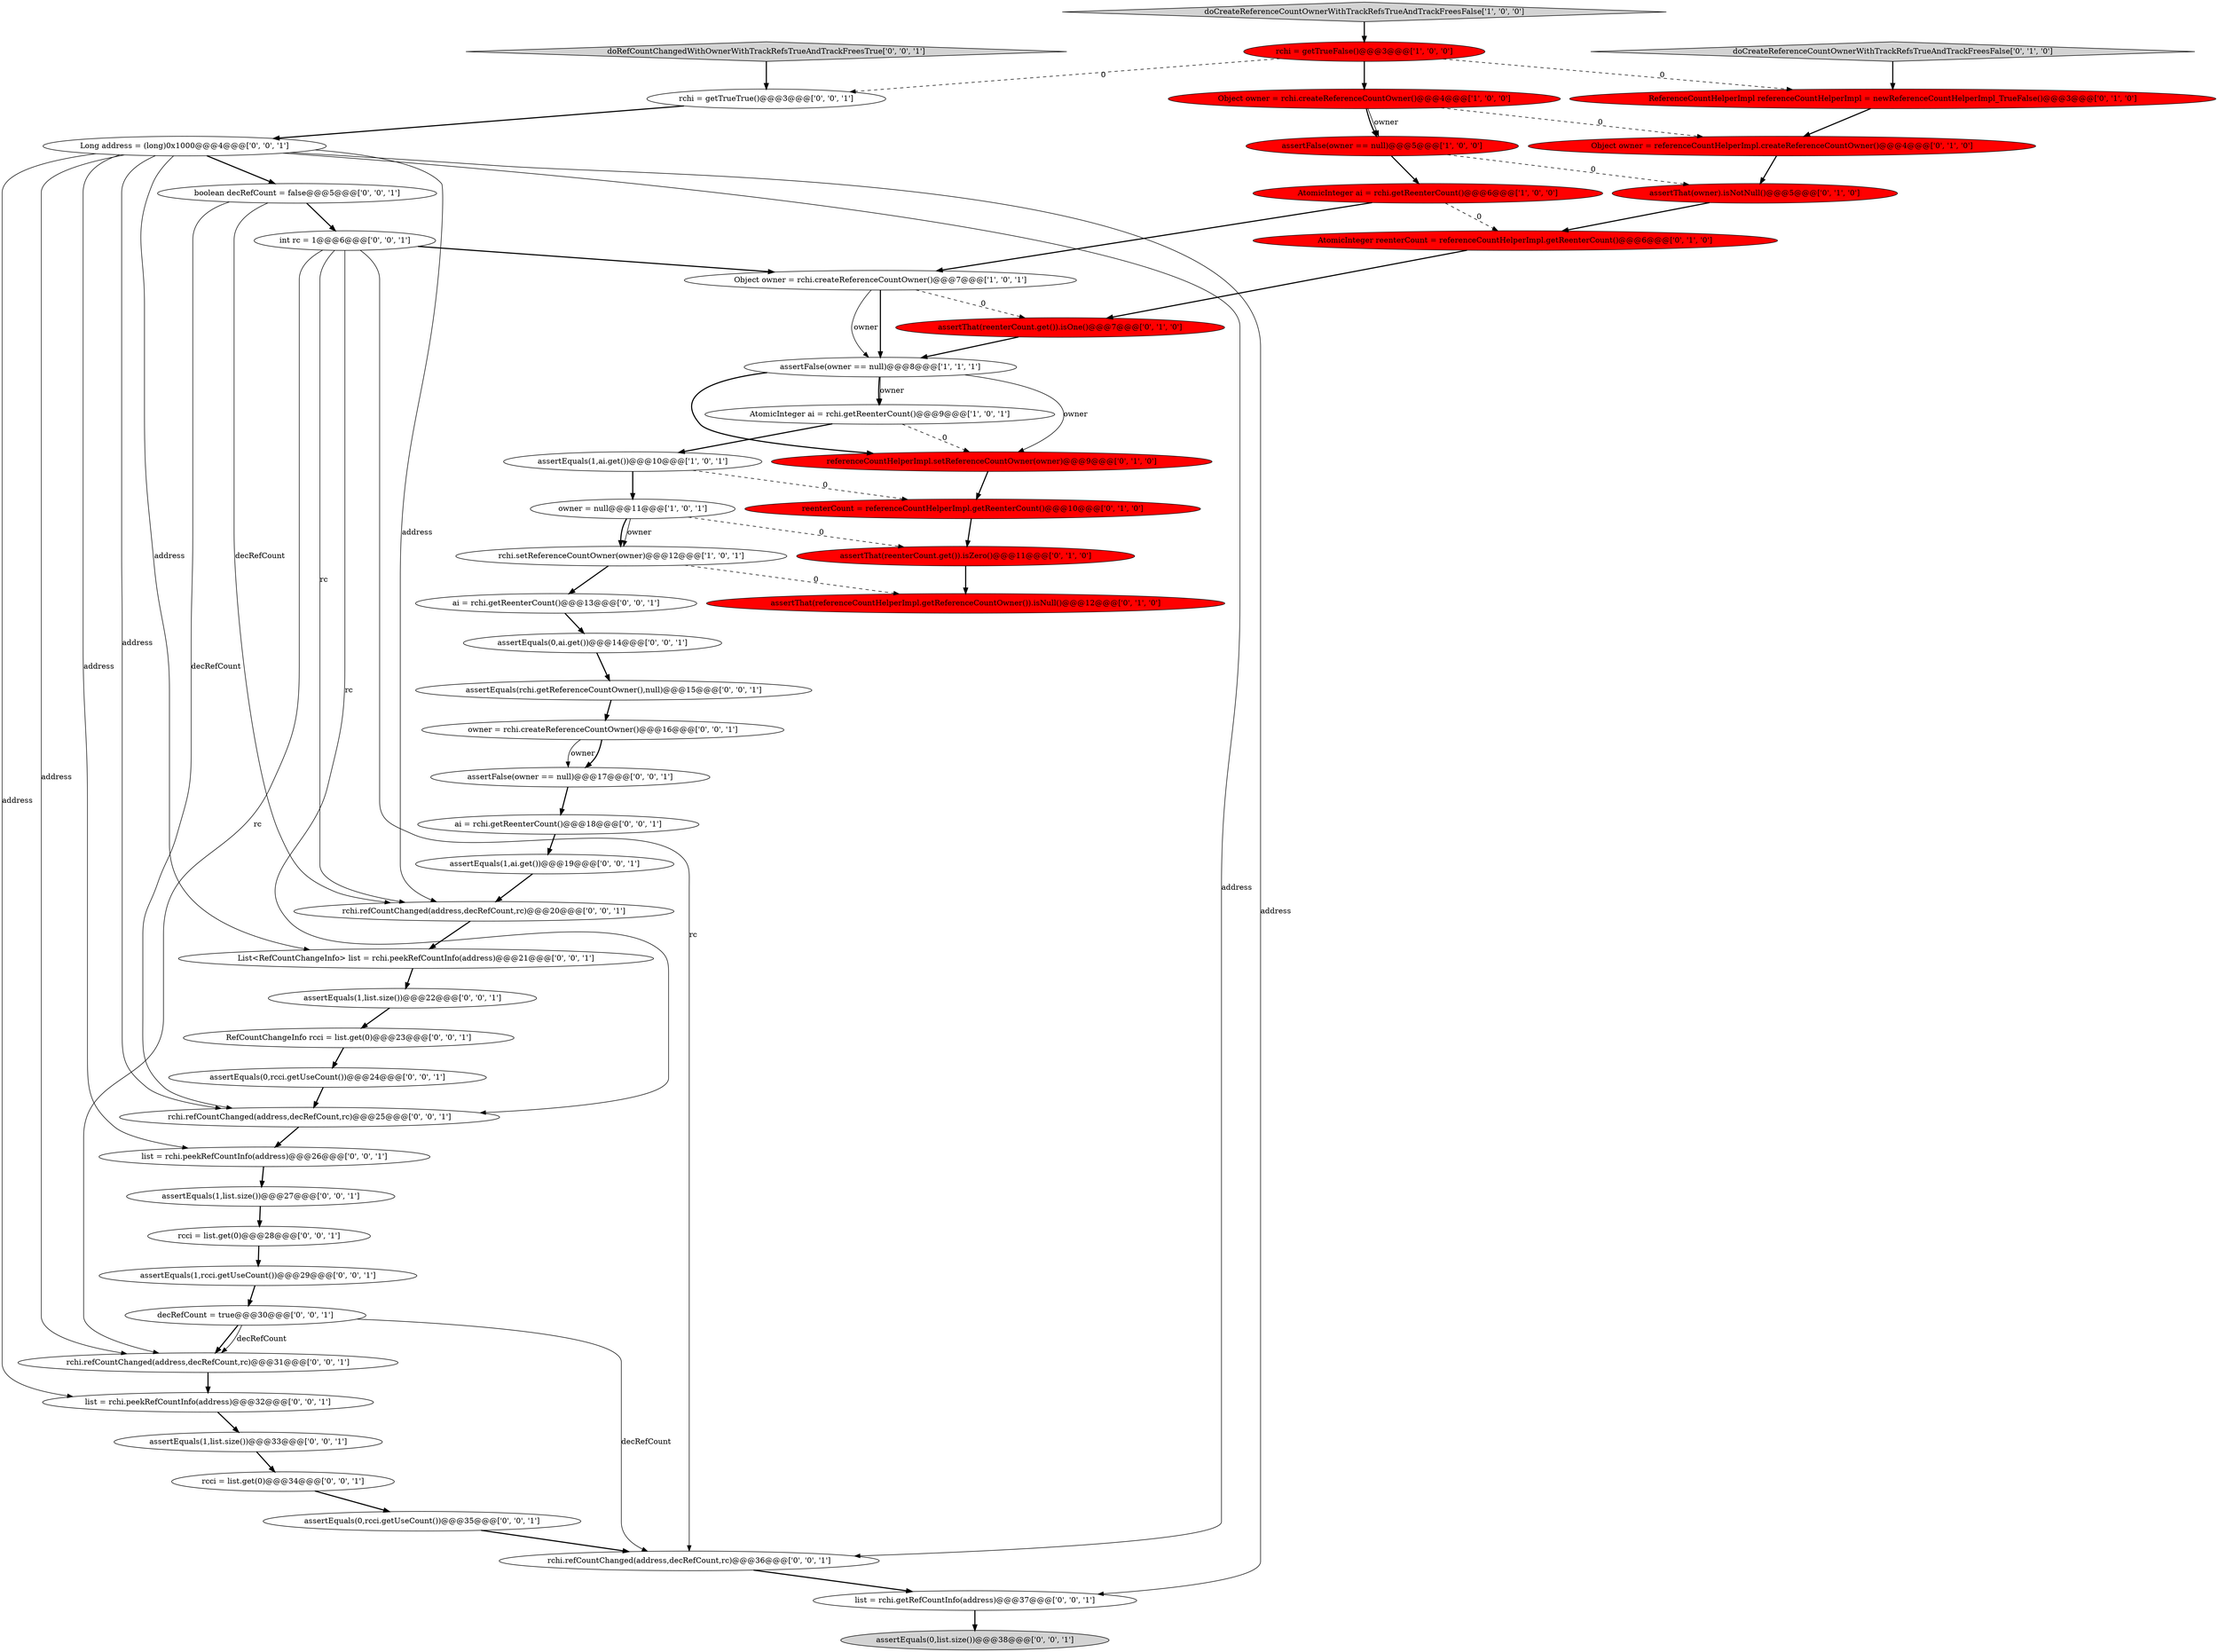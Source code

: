 digraph {
11 [style = filled, label = "reenterCount = referenceCountHelperImpl.getReenterCount()@@@10@@@['0', '1', '0']", fillcolor = red, shape = ellipse image = "AAA1AAABBB2BBB"];
50 [style = filled, label = "Long address = (long)0x1000@@@4@@@['0', '0', '1']", fillcolor = white, shape = ellipse image = "AAA0AAABBB3BBB"];
15 [style = filled, label = "doCreateReferenceCountOwnerWithTrackRefsTrueAndTrackFreesFalse['0', '1', '0']", fillcolor = lightgray, shape = diamond image = "AAA0AAABBB2BBB"];
26 [style = filled, label = "rcci = list.get(0)@@@34@@@['0', '0', '1']", fillcolor = white, shape = ellipse image = "AAA0AAABBB3BBB"];
12 [style = filled, label = "ReferenceCountHelperImpl referenceCountHelperImpl = newReferenceCountHelperImpl_TrueFalse()@@@3@@@['0', '1', '0']", fillcolor = red, shape = ellipse image = "AAA1AAABBB2BBB"];
39 [style = filled, label = "list = rchi.peekRefCountInfo(address)@@@26@@@['0', '0', '1']", fillcolor = white, shape = ellipse image = "AAA0AAABBB3BBB"];
2 [style = filled, label = "assertEquals(1,ai.get())@@@10@@@['1', '0', '1']", fillcolor = white, shape = ellipse image = "AAA0AAABBB1BBB"];
10 [style = filled, label = "rchi.setReferenceCountOwner(owner)@@@12@@@['1', '0', '1']", fillcolor = white, shape = ellipse image = "AAA0AAABBB1BBB"];
7 [style = filled, label = "Object owner = rchi.createReferenceCountOwner()@@@7@@@['1', '0', '1']", fillcolor = white, shape = ellipse image = "AAA0AAABBB1BBB"];
41 [style = filled, label = "owner = rchi.createReferenceCountOwner()@@@16@@@['0', '0', '1']", fillcolor = white, shape = ellipse image = "AAA0AAABBB3BBB"];
25 [style = filled, label = "ai = rchi.getReenterCount()@@@13@@@['0', '0', '1']", fillcolor = white, shape = ellipse image = "AAA0AAABBB3BBB"];
5 [style = filled, label = "rchi = getTrueFalse()@@@3@@@['1', '0', '0']", fillcolor = red, shape = ellipse image = "AAA1AAABBB1BBB"];
20 [style = filled, label = "assertThat(reenterCount.get()).isOne()@@@7@@@['0', '1', '0']", fillcolor = red, shape = ellipse image = "AAA1AAABBB2BBB"];
44 [style = filled, label = "assertFalse(owner == null)@@@17@@@['0', '0', '1']", fillcolor = white, shape = ellipse image = "AAA0AAABBB3BBB"];
36 [style = filled, label = "rchi.refCountChanged(address,decRefCount,rc)@@@25@@@['0', '0', '1']", fillcolor = white, shape = ellipse image = "AAA0AAABBB3BBB"];
27 [style = filled, label = "rchi.refCountChanged(address,decRefCount,rc)@@@20@@@['0', '0', '1']", fillcolor = white, shape = ellipse image = "AAA0AAABBB3BBB"];
4 [style = filled, label = "assertFalse(owner == null)@@@5@@@['1', '0', '0']", fillcolor = red, shape = ellipse image = "AAA1AAABBB1BBB"];
34 [style = filled, label = "doRefCountChangedWithOwnerWithTrackRefsTrueAndTrackFreesTrue['0', '0', '1']", fillcolor = lightgray, shape = diamond image = "AAA0AAABBB3BBB"];
49 [style = filled, label = "assertEquals(0,rcci.getUseCount())@@@35@@@['0', '0', '1']", fillcolor = white, shape = ellipse image = "AAA0AAABBB3BBB"];
0 [style = filled, label = "doCreateReferenceCountOwnerWithTrackRefsTrueAndTrackFreesFalse['1', '0', '0']", fillcolor = lightgray, shape = diamond image = "AAA0AAABBB1BBB"];
24 [style = filled, label = "assertEquals(0,list.size())@@@38@@@['0', '0', '1']", fillcolor = lightgray, shape = ellipse image = "AAA0AAABBB3BBB"];
38 [style = filled, label = "int rc = 1@@@6@@@['0', '0', '1']", fillcolor = white, shape = ellipse image = "AAA0AAABBB3BBB"];
17 [style = filled, label = "referenceCountHelperImpl.setReferenceCountOwner(owner)@@@9@@@['0', '1', '0']", fillcolor = red, shape = ellipse image = "AAA1AAABBB2BBB"];
21 [style = filled, label = "rcci = list.get(0)@@@28@@@['0', '0', '1']", fillcolor = white, shape = ellipse image = "AAA0AAABBB3BBB"];
31 [style = filled, label = "assertEquals(1,rcci.getUseCount())@@@29@@@['0', '0', '1']", fillcolor = white, shape = ellipse image = "AAA0AAABBB3BBB"];
43 [style = filled, label = "boolean decRefCount = false@@@5@@@['0', '0', '1']", fillcolor = white, shape = ellipse image = "AAA0AAABBB3BBB"];
9 [style = filled, label = "owner = null@@@11@@@['1', '0', '1']", fillcolor = white, shape = ellipse image = "AAA0AAABBB1BBB"];
42 [style = filled, label = "rchi.refCountChanged(address,decRefCount,rc)@@@36@@@['0', '0', '1']", fillcolor = white, shape = ellipse image = "AAA0AAABBB3BBB"];
30 [style = filled, label = "assertEquals(rchi.getReferenceCountOwner(),null)@@@15@@@['0', '0', '1']", fillcolor = white, shape = ellipse image = "AAA0AAABBB3BBB"];
40 [style = filled, label = "RefCountChangeInfo rcci = list.get(0)@@@23@@@['0', '0', '1']", fillcolor = white, shape = ellipse image = "AAA0AAABBB3BBB"];
29 [style = filled, label = "rchi.refCountChanged(address,decRefCount,rc)@@@31@@@['0', '0', '1']", fillcolor = white, shape = ellipse image = "AAA0AAABBB3BBB"];
19 [style = filled, label = "assertThat(reenterCount.get()).isZero()@@@11@@@['0', '1', '0']", fillcolor = red, shape = ellipse image = "AAA1AAABBB2BBB"];
16 [style = filled, label = "Object owner = referenceCountHelperImpl.createReferenceCountOwner()@@@4@@@['0', '1', '0']", fillcolor = red, shape = ellipse image = "AAA1AAABBB2BBB"];
23 [style = filled, label = "assertEquals(1,list.size())@@@22@@@['0', '0', '1']", fillcolor = white, shape = ellipse image = "AAA0AAABBB3BBB"];
32 [style = filled, label = "list = rchi.getRefCountInfo(address)@@@37@@@['0', '0', '1']", fillcolor = white, shape = ellipse image = "AAA0AAABBB3BBB"];
37 [style = filled, label = "rchi = getTrueTrue()@@@3@@@['0', '0', '1']", fillcolor = white, shape = ellipse image = "AAA0AAABBB3BBB"];
22 [style = filled, label = "assertEquals(0,rcci.getUseCount())@@@24@@@['0', '0', '1']", fillcolor = white, shape = ellipse image = "AAA0AAABBB3BBB"];
47 [style = filled, label = "assertEquals(0,ai.get())@@@14@@@['0', '0', '1']", fillcolor = white, shape = ellipse image = "AAA0AAABBB3BBB"];
8 [style = filled, label = "AtomicInteger ai = rchi.getReenterCount()@@@9@@@['1', '0', '1']", fillcolor = white, shape = ellipse image = "AAA0AAABBB1BBB"];
35 [style = filled, label = "List<RefCountChangeInfo> list = rchi.peekRefCountInfo(address)@@@21@@@['0', '0', '1']", fillcolor = white, shape = ellipse image = "AAA0AAABBB3BBB"];
46 [style = filled, label = "assertEquals(1,list.size())@@@33@@@['0', '0', '1']", fillcolor = white, shape = ellipse image = "AAA0AAABBB3BBB"];
14 [style = filled, label = "AtomicInteger reenterCount = referenceCountHelperImpl.getReenterCount()@@@6@@@['0', '1', '0']", fillcolor = red, shape = ellipse image = "AAA1AAABBB2BBB"];
33 [style = filled, label = "decRefCount = true@@@30@@@['0', '0', '1']", fillcolor = white, shape = ellipse image = "AAA0AAABBB3BBB"];
51 [style = filled, label = "list = rchi.peekRefCountInfo(address)@@@32@@@['0', '0', '1']", fillcolor = white, shape = ellipse image = "AAA0AAABBB3BBB"];
6 [style = filled, label = "AtomicInteger ai = rchi.getReenterCount()@@@6@@@['1', '0', '0']", fillcolor = red, shape = ellipse image = "AAA1AAABBB1BBB"];
13 [style = filled, label = "assertThat(owner).isNotNull()@@@5@@@['0', '1', '0']", fillcolor = red, shape = ellipse image = "AAA1AAABBB2BBB"];
28 [style = filled, label = "assertEquals(1,list.size())@@@27@@@['0', '0', '1']", fillcolor = white, shape = ellipse image = "AAA0AAABBB3BBB"];
1 [style = filled, label = "assertFalse(owner == null)@@@8@@@['1', '1', '1']", fillcolor = white, shape = ellipse image = "AAA0AAABBB1BBB"];
48 [style = filled, label = "ai = rchi.getReenterCount()@@@18@@@['0', '0', '1']", fillcolor = white, shape = ellipse image = "AAA0AAABBB3BBB"];
18 [style = filled, label = "assertThat(referenceCountHelperImpl.getReferenceCountOwner()).isNull()@@@12@@@['0', '1', '0']", fillcolor = red, shape = ellipse image = "AAA1AAABBB2BBB"];
3 [style = filled, label = "Object owner = rchi.createReferenceCountOwner()@@@4@@@['1', '0', '0']", fillcolor = red, shape = ellipse image = "AAA1AAABBB1BBB"];
45 [style = filled, label = "assertEquals(1,ai.get())@@@19@@@['0', '0', '1']", fillcolor = white, shape = ellipse image = "AAA0AAABBB3BBB"];
5->3 [style = bold, label=""];
49->42 [style = bold, label=""];
50->27 [style = solid, label="address"];
16->13 [style = bold, label=""];
19->18 [style = bold, label=""];
25->47 [style = bold, label=""];
7->1 [style = bold, label=""];
1->8 [style = bold, label=""];
50->43 [style = bold, label=""];
30->41 [style = bold, label=""];
5->12 [style = dashed, label="0"];
4->6 [style = bold, label=""];
50->32 [style = solid, label="address"];
7->1 [style = solid, label="owner"];
1->17 [style = solid, label="owner"];
45->27 [style = bold, label=""];
43->36 [style = solid, label="decRefCount"];
26->49 [style = bold, label=""];
7->20 [style = dashed, label="0"];
12->16 [style = bold, label=""];
5->37 [style = dashed, label="0"];
2->9 [style = bold, label=""];
9->10 [style = bold, label=""];
20->1 [style = bold, label=""];
11->19 [style = bold, label=""];
38->42 [style = solid, label="rc"];
6->14 [style = dashed, label="0"];
3->4 [style = bold, label=""];
9->10 [style = solid, label="owner"];
51->46 [style = bold, label=""];
36->39 [style = bold, label=""];
27->35 [style = bold, label=""];
39->28 [style = bold, label=""];
50->35 [style = solid, label="address"];
1->17 [style = bold, label=""];
47->30 [style = bold, label=""];
33->29 [style = bold, label=""];
9->19 [style = dashed, label="0"];
35->23 [style = bold, label=""];
50->51 [style = solid, label="address"];
48->45 [style = bold, label=""];
28->21 [style = bold, label=""];
21->31 [style = bold, label=""];
43->38 [style = bold, label=""];
46->26 [style = bold, label=""];
38->29 [style = solid, label="rc"];
8->2 [style = bold, label=""];
34->37 [style = bold, label=""];
10->25 [style = bold, label=""];
43->27 [style = solid, label="decRefCount"];
38->7 [style = bold, label=""];
44->48 [style = bold, label=""];
23->40 [style = bold, label=""];
31->33 [style = bold, label=""];
22->36 [style = bold, label=""];
38->36 [style = solid, label="rc"];
41->44 [style = solid, label="owner"];
33->29 [style = solid, label="decRefCount"];
3->4 [style = solid, label="owner"];
33->42 [style = solid, label="decRefCount"];
40->22 [style = bold, label=""];
42->32 [style = bold, label=""];
38->27 [style = solid, label="rc"];
8->17 [style = dashed, label="0"];
2->11 [style = dashed, label="0"];
50->36 [style = solid, label="address"];
15->12 [style = bold, label=""];
50->42 [style = solid, label="address"];
1->8 [style = solid, label="owner"];
6->7 [style = bold, label=""];
50->39 [style = solid, label="address"];
50->29 [style = solid, label="address"];
4->13 [style = dashed, label="0"];
32->24 [style = bold, label=""];
41->44 [style = bold, label=""];
13->14 [style = bold, label=""];
29->51 [style = bold, label=""];
10->18 [style = dashed, label="0"];
3->16 [style = dashed, label="0"];
37->50 [style = bold, label=""];
14->20 [style = bold, label=""];
0->5 [style = bold, label=""];
17->11 [style = bold, label=""];
}
